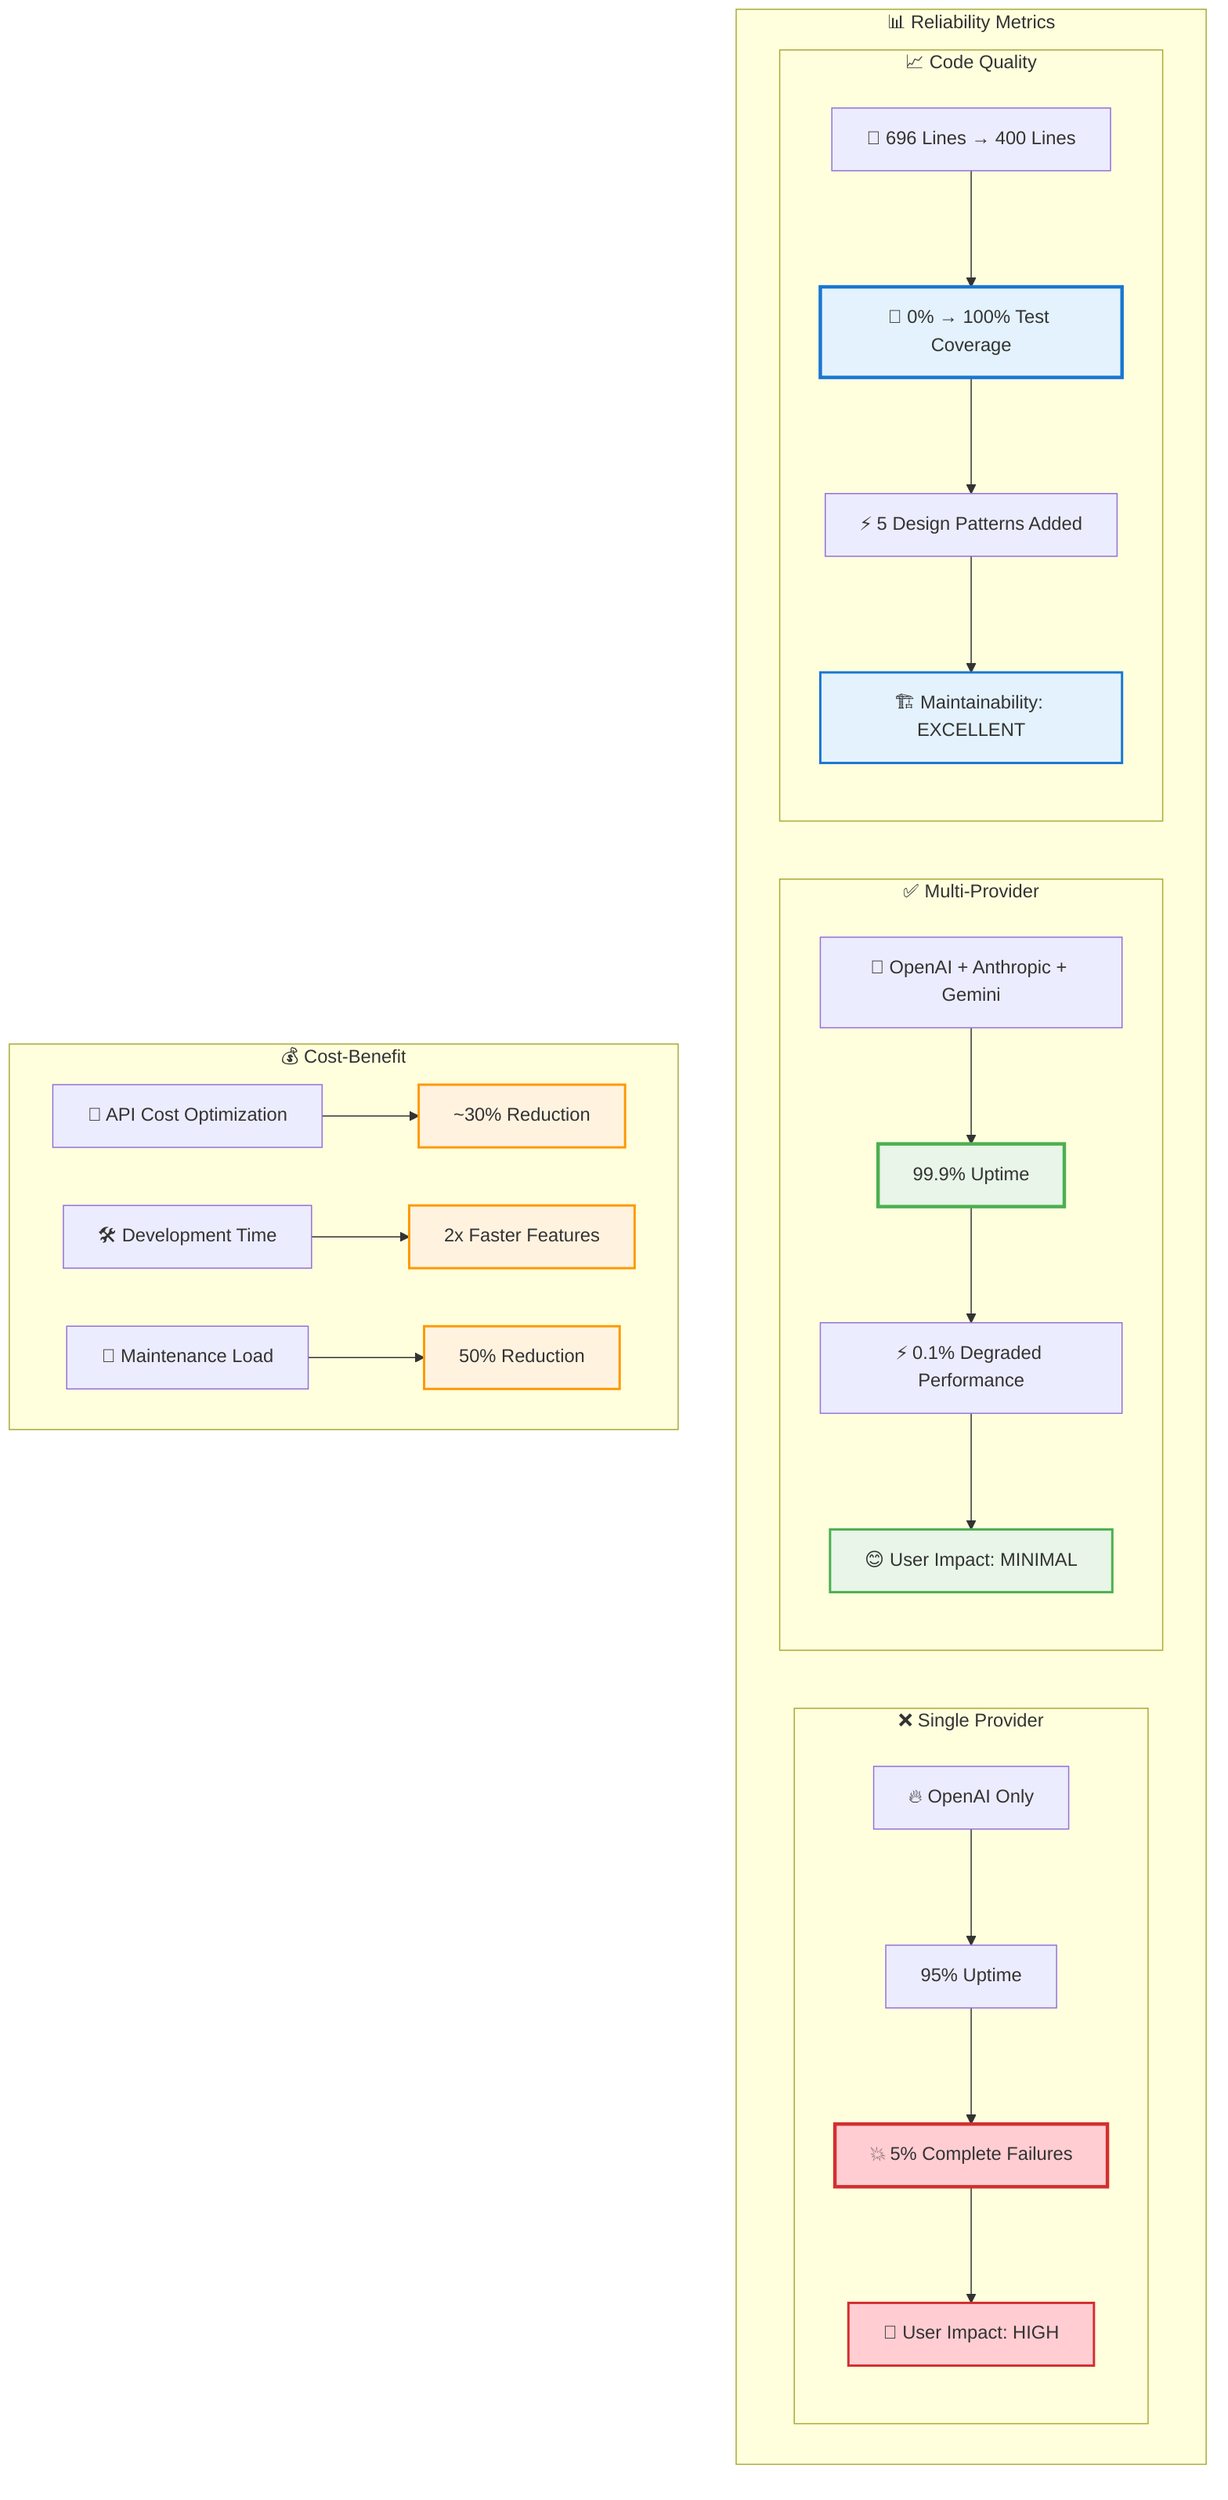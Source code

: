 %% Provider Reliability: Visual Metrics Comparison
%% Compact version for README, detailed version for docs
graph TD
    subgraph "📊 Reliability Metrics"
        subgraph "❌ Single Provider"
            SP1[🔥 OpenAI Only]
            SP1 --> SP2[95% Uptime]
            SP2 --> SP3[💥 5% Complete Failures]
            SP3 --> SP4[🚫 User Impact: HIGH]
        end
        
        subgraph "✅ Multi-Provider"
            MP1[🔄 OpenAI + Anthropic + Gemini]
            MP1 --> MP2[99.9% Uptime] 
            MP2 --> MP3[⚡ 0.1% Degraded Performance]
            MP3 --> MP4[😊 User Impact: MINIMAL]
        end
        
        subgraph "📈 Code Quality"
            CQ1[📏 696 Lines → 400 Lines]
            CQ1 --> CQ2[🧪 0% → 100% Test Coverage]  
            CQ2 --> CQ3[⚡ 5 Design Patterns Added]
            CQ3 --> CQ4[🏗️ Maintainability: EXCELLENT]
        end
    end
    
    %% Cost-benefit analysis
    subgraph "💰 Cost-Benefit"
        CB1[💸 API Cost Optimization] --> CB2[~30% Reduction]
        CB3[🛠️ Development Time] --> CB4[2x Faster Features]
        CB5[🔧 Maintenance Load] --> CB6[50% Reduction]
    end
    
    %% Styling for impact
    style SP3 fill:#ffcdd2,stroke:#d32f2f,stroke-width:3px
    style SP4 fill:#ffcdd2,stroke:#d32f2f,stroke-width:2px
    style MP2 fill:#e8f5e8,stroke:#4caf50,stroke-width:3px
    style MP4 fill:#e8f5e8,stroke:#4caf50,stroke-width:2px
    style CQ2 fill:#e3f2fd,stroke:#1976d2,stroke-width:3px
    style CQ4 fill:#e3f2fd,stroke:#1976d2,stroke-width:2px
    style CB2 fill:#fff3e0,stroke:#ff9800,stroke-width:2px
    style CB4 fill:#fff3e0,stroke:#ff9800,stroke-width:2px
    style CB6 fill:#fff3e0,stroke:#ff9800,stroke-width:2px
    
    classDef metric fill:#f5f5f5,stroke:#666,stroke-width:1px
    classDef improvement fill:#e8f5e8,stroke:#4caf50,stroke-width:2px
    classDef problem fill:#ffcdd2,stroke:#d32f2f,stroke-width:2px